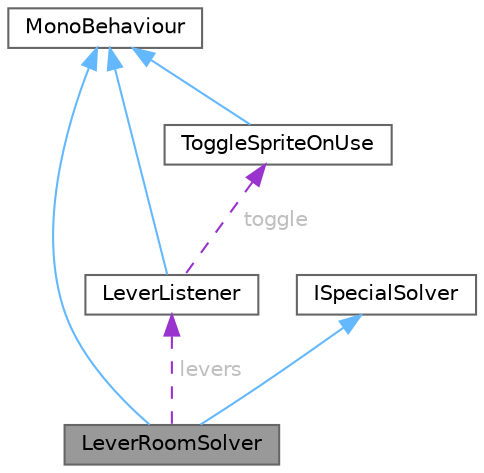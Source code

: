 digraph "LeverRoomSolver"
{
 // LATEX_PDF_SIZE
  bgcolor="transparent";
  edge [fontname=Helvetica,fontsize=10,labelfontname=Helvetica,labelfontsize=10];
  node [fontname=Helvetica,fontsize=10,shape=box,height=0.2,width=0.4];
  Node1 [id="Node000001",label="LeverRoomSolver",height=0.2,width=0.4,color="gray40", fillcolor="grey60", style="filled", fontcolor="black",tooltip=" "];
  Node2 -> Node1 [id="edge7_Node000001_Node000002",dir="back",color="steelblue1",style="solid",tooltip=" "];
  Node2 [id="Node000002",label="MonoBehaviour",height=0.2,width=0.4,color="gray40", fillcolor="white", style="filled",tooltip=" "];
  Node3 -> Node1 [id="edge8_Node000001_Node000003",dir="back",color="steelblue1",style="solid",tooltip=" "];
  Node3 [id="Node000003",label="ISpecialSolver",height=0.2,width=0.4,color="gray40", fillcolor="white", style="filled",URL="$interface_i_special_solver.html",tooltip=" "];
  Node4 -> Node1 [id="edge9_Node000001_Node000004",dir="back",color="darkorchid3",style="dashed",tooltip=" ",label=<<TABLE CELLBORDER="0" BORDER="0"><TR><TD VALIGN="top" ALIGN="LEFT" CELLPADDING="1" CELLSPACING="0">levers</TD></TR>
</TABLE>> ,fontcolor="grey" ];
  Node4 [id="Node000004",label="LeverListener",height=0.2,width=0.4,color="gray40", fillcolor="white", style="filled",URL="$class_lever_listener.html",tooltip=" "];
  Node2 -> Node4 [id="edge10_Node000004_Node000002",dir="back",color="steelblue1",style="solid",tooltip=" "];
  Node5 -> Node4 [id="edge11_Node000004_Node000005",dir="back",color="darkorchid3",style="dashed",tooltip=" ",label=<<TABLE CELLBORDER="0" BORDER="0"><TR><TD VALIGN="top" ALIGN="LEFT" CELLPADDING="1" CELLSPACING="0">toggle</TD></TR>
</TABLE>> ,fontcolor="grey" ];
  Node5 [id="Node000005",label="ToggleSpriteOnUse",height=0.2,width=0.4,color="gray40", fillcolor="white", style="filled",URL="$class_toggle_sprite_on_use.html",tooltip=" "];
  Node2 -> Node5 [id="edge12_Node000005_Node000002",dir="back",color="steelblue1",style="solid",tooltip=" "];
}
